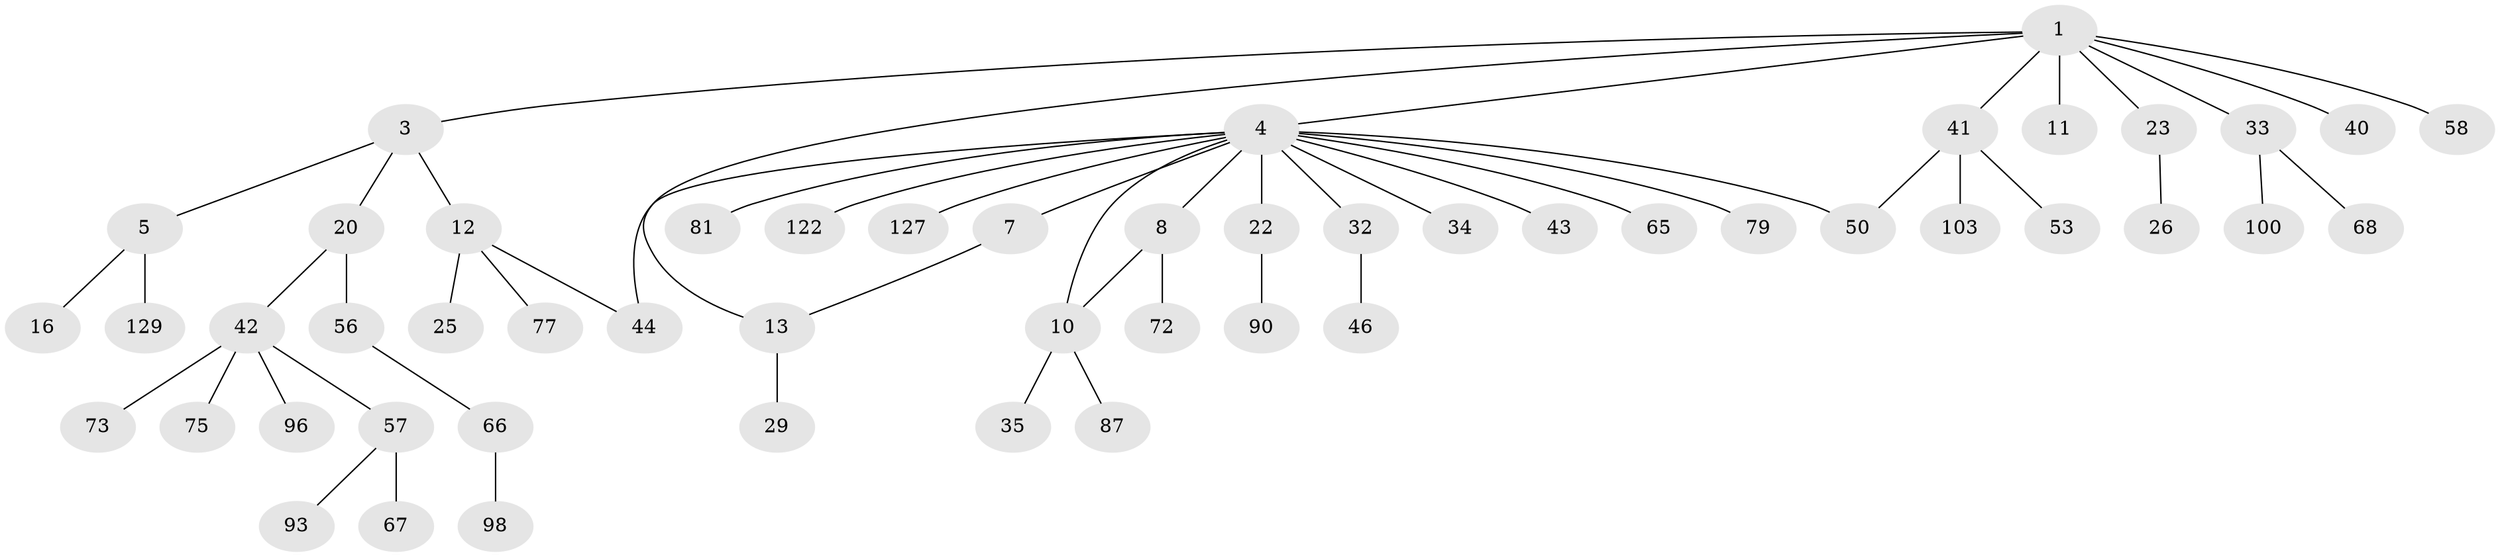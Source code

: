 // original degree distribution, {6: 0.015151515151515152, 5: 0.07575757575757576, 4: 0.022727272727272728, 9: 0.007575757575757576, 3: 0.10606060606060606, 7: 0.007575757575757576, 2: 0.29545454545454547, 1: 0.4696969696969697}
// Generated by graph-tools (version 1.1) at 2025/16/03/04/25 18:16:54]
// undirected, 52 vertices, 55 edges
graph export_dot {
graph [start="1"]
  node [color=gray90,style=filled];
  1 [super="+2"];
  3;
  4 [super="+49+9+27+6"];
  5;
  7;
  8 [super="+14"];
  10 [super="+21+52"];
  11;
  12 [super="+102+97+24"];
  13 [super="+128+104+31"];
  16 [super="+37"];
  20 [super="+48+39+123+107"];
  22 [super="+28"];
  23;
  25;
  26;
  29 [super="+82+59"];
  32;
  33 [super="+36"];
  34 [super="+99"];
  35;
  40 [super="+110"];
  41 [super="+47"];
  42 [super="+51"];
  43 [super="+117"];
  44 [super="+88+64+86"];
  46;
  50 [super="+55"];
  53 [super="+124"];
  56 [super="+63+83+113"];
  57 [super="+61+80"];
  58;
  65 [super="+70"];
  66;
  67;
  68;
  72;
  73;
  75 [super="+92+78"];
  77;
  79 [super="+118"];
  81 [super="+112"];
  87;
  90;
  93;
  96;
  98 [super="+105"];
  100;
  103;
  122;
  127;
  129;
  1 -- 3;
  1 -- 4;
  1 -- 13;
  1 -- 23;
  1 -- 41;
  1 -- 33;
  1 -- 40;
  1 -- 58;
  1 -- 11;
  3 -- 5;
  3 -- 12;
  3 -- 20;
  4 -- 10;
  4 -- 43;
  4 -- 122;
  4 -- 127;
  4 -- 79;
  4 -- 32;
  4 -- 50;
  4 -- 65;
  4 -- 81;
  4 -- 34;
  4 -- 22;
  4 -- 7;
  4 -- 8;
  4 -- 44;
  5 -- 16;
  5 -- 129;
  7 -- 13;
  8 -- 10;
  8 -- 72;
  10 -- 35;
  10 -- 87;
  12 -- 77;
  12 -- 25;
  12 -- 44;
  13 -- 29;
  20 -- 42;
  20 -- 56;
  22 -- 90;
  23 -- 26;
  32 -- 46;
  33 -- 100;
  33 -- 68;
  41 -- 50;
  41 -- 53;
  41 -- 103;
  42 -- 57;
  42 -- 73;
  42 -- 75 [weight=2];
  42 -- 96;
  56 -- 66;
  57 -- 67;
  57 -- 93;
  66 -- 98;
}
